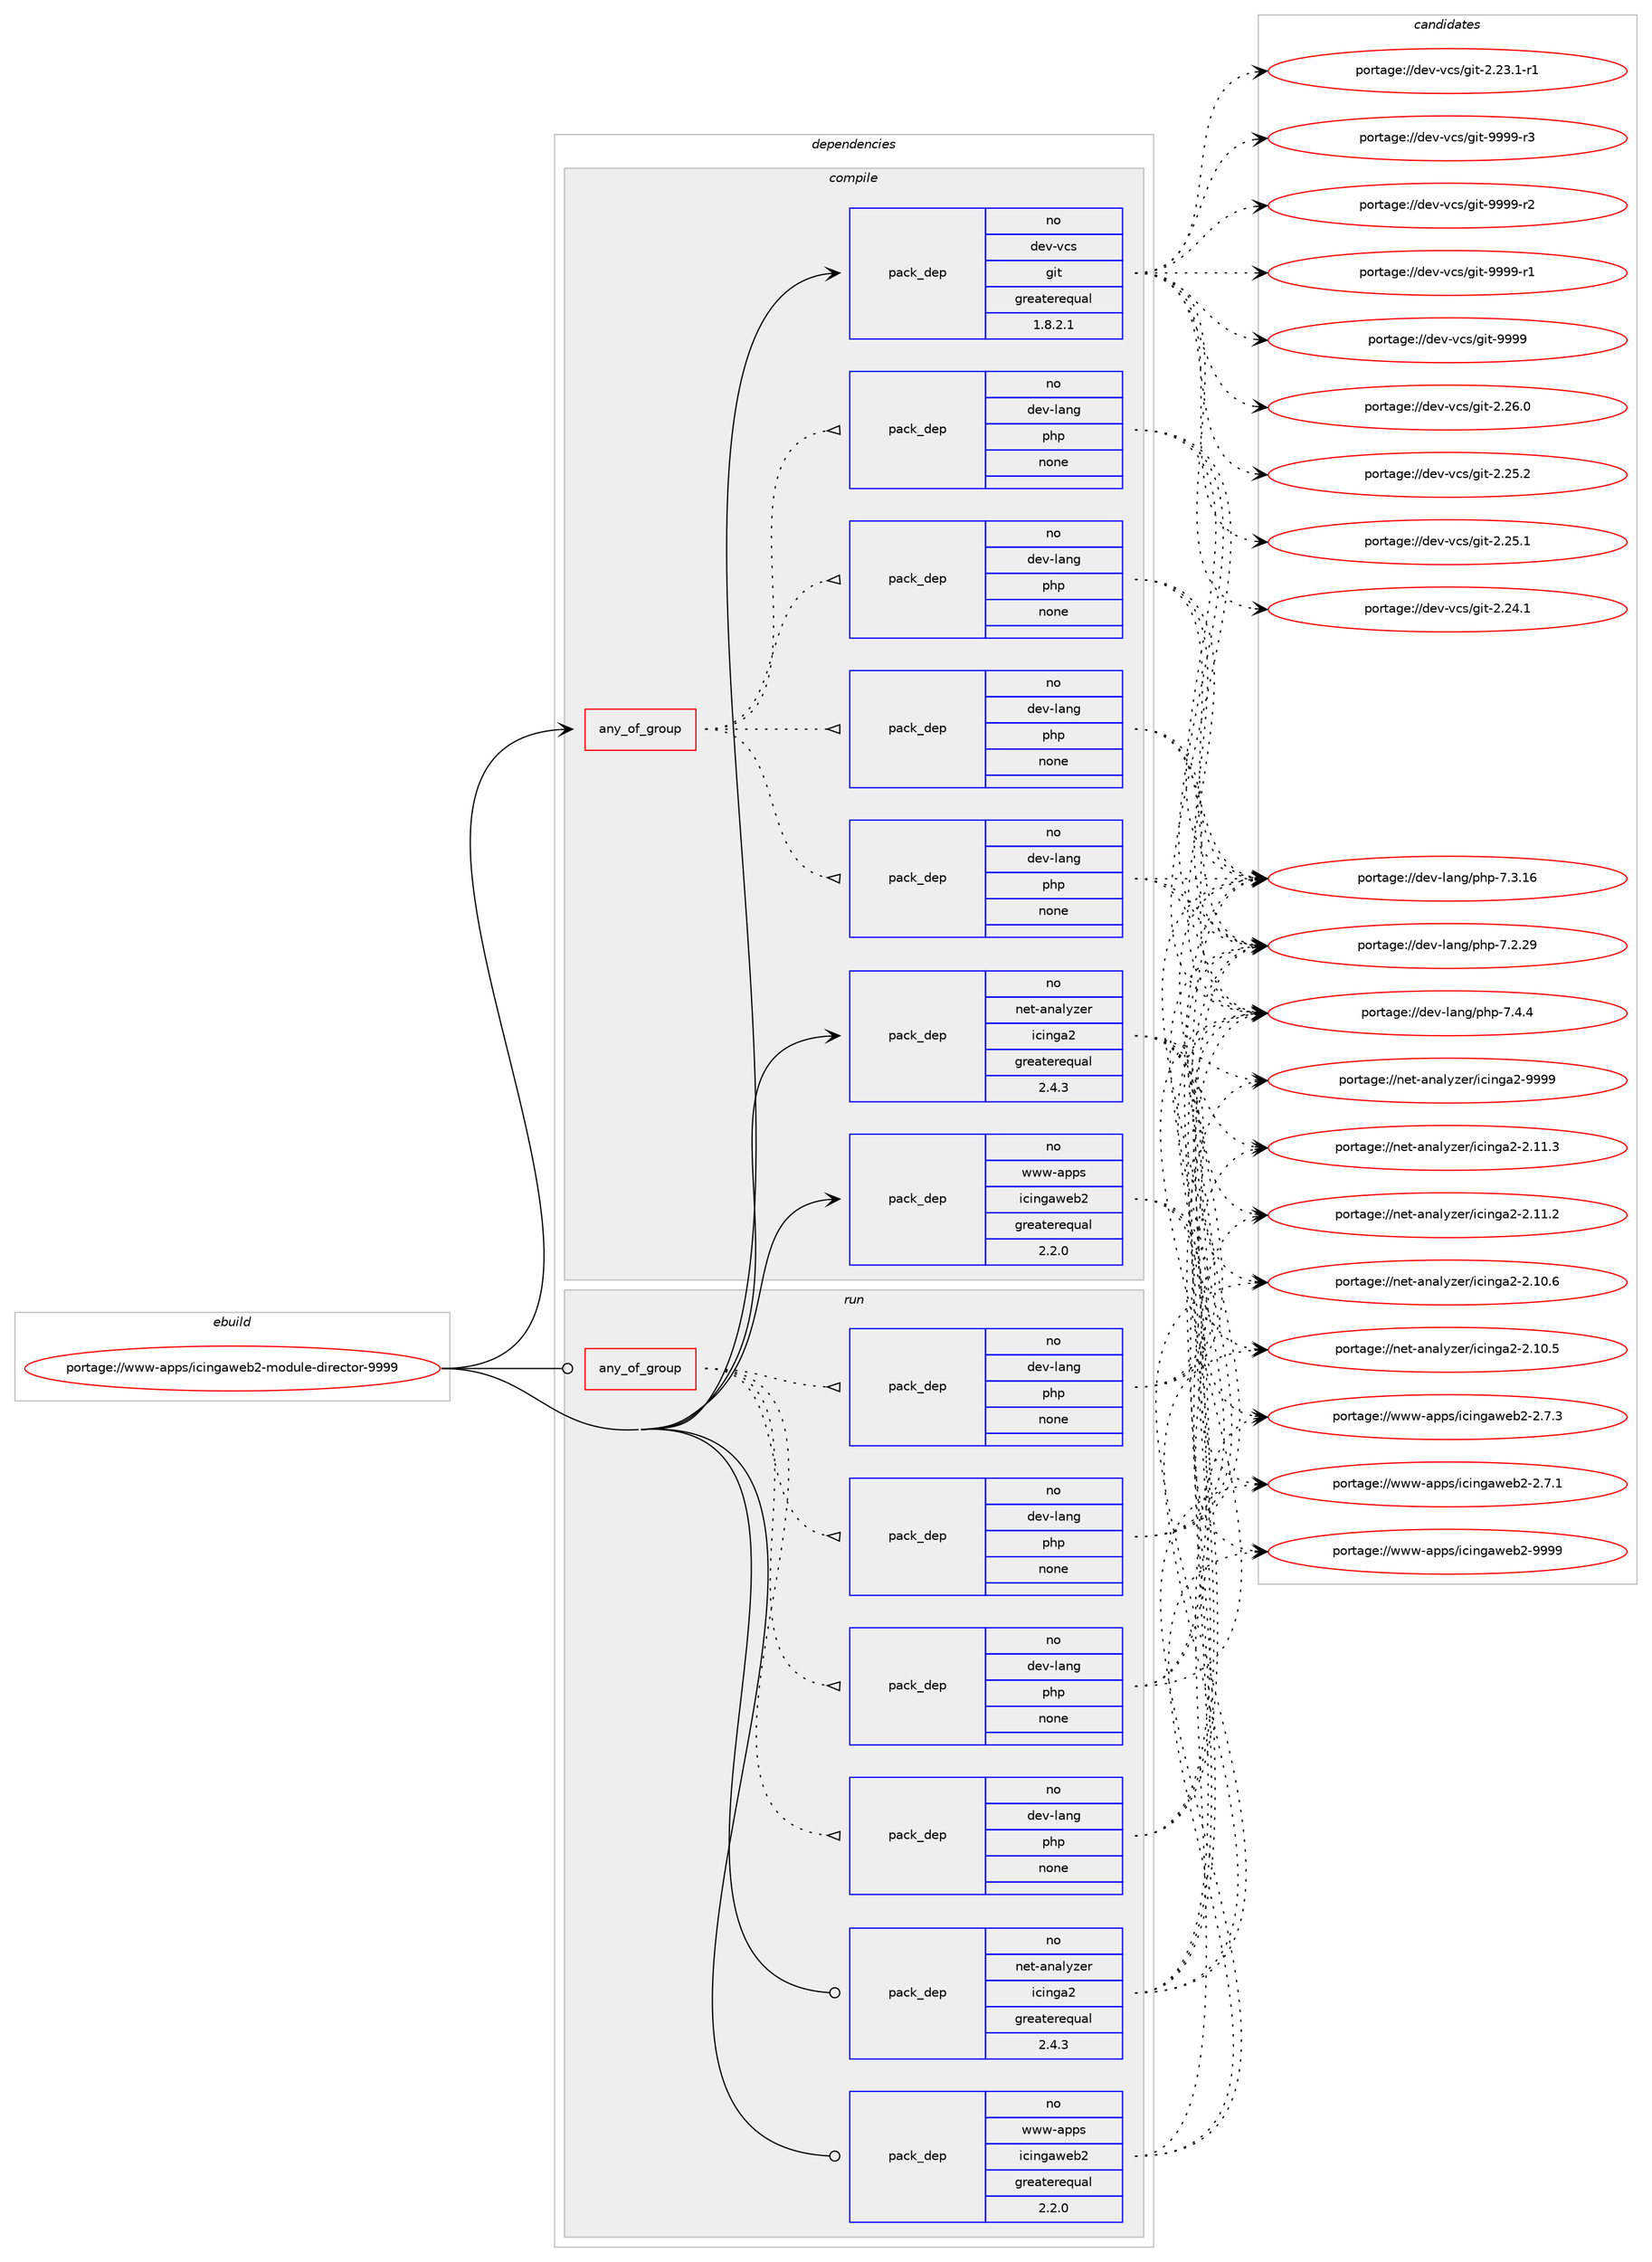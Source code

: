 digraph prolog {

# *************
# Graph options
# *************

newrank=true;
concentrate=true;
compound=true;
graph [rankdir=LR,fontname=Helvetica,fontsize=10,ranksep=1.5];#, ranksep=2.5, nodesep=0.2];
edge  [arrowhead=vee];
node  [fontname=Helvetica,fontsize=10];

# **********
# The ebuild
# **********

subgraph cluster_leftcol {
color=gray;
rank=same;
label=<<i>ebuild</i>>;
id [label="portage://www-apps/icingaweb2-module-director-9999", color=red, width=4, href="../www-apps/icingaweb2-module-director-9999.svg"];
}

# ****************
# The dependencies
# ****************

subgraph cluster_midcol {
color=gray;
label=<<i>dependencies</i>>;
subgraph cluster_compile {
fillcolor="#eeeeee";
style=filled;
label=<<i>compile</i>>;
subgraph any21 {
dependency2068 [label=<<TABLE BORDER="0" CELLBORDER="1" CELLSPACING="0" CELLPADDING="4"><TR><TD CELLPADDING="10">any_of_group</TD></TR></TABLE>>, shape=none, color=red];subgraph pack1826 {
dependency2069 [label=<<TABLE BORDER="0" CELLBORDER="1" CELLSPACING="0" CELLPADDING="4" WIDTH="220"><TR><TD ROWSPAN="6" CELLPADDING="30">pack_dep</TD></TR><TR><TD WIDTH="110">no</TD></TR><TR><TD>dev-lang</TD></TR><TR><TD>php</TD></TR><TR><TD>none</TD></TR><TR><TD></TD></TR></TABLE>>, shape=none, color=blue];
}
dependency2068:e -> dependency2069:w [weight=20,style="dotted",arrowhead="oinv"];
subgraph pack1827 {
dependency2070 [label=<<TABLE BORDER="0" CELLBORDER="1" CELLSPACING="0" CELLPADDING="4" WIDTH="220"><TR><TD ROWSPAN="6" CELLPADDING="30">pack_dep</TD></TR><TR><TD WIDTH="110">no</TD></TR><TR><TD>dev-lang</TD></TR><TR><TD>php</TD></TR><TR><TD>none</TD></TR><TR><TD></TD></TR></TABLE>>, shape=none, color=blue];
}
dependency2068:e -> dependency2070:w [weight=20,style="dotted",arrowhead="oinv"];
subgraph pack1828 {
dependency2071 [label=<<TABLE BORDER="0" CELLBORDER="1" CELLSPACING="0" CELLPADDING="4" WIDTH="220"><TR><TD ROWSPAN="6" CELLPADDING="30">pack_dep</TD></TR><TR><TD WIDTH="110">no</TD></TR><TR><TD>dev-lang</TD></TR><TR><TD>php</TD></TR><TR><TD>none</TD></TR><TR><TD></TD></TR></TABLE>>, shape=none, color=blue];
}
dependency2068:e -> dependency2071:w [weight=20,style="dotted",arrowhead="oinv"];
subgraph pack1829 {
dependency2072 [label=<<TABLE BORDER="0" CELLBORDER="1" CELLSPACING="0" CELLPADDING="4" WIDTH="220"><TR><TD ROWSPAN="6" CELLPADDING="30">pack_dep</TD></TR><TR><TD WIDTH="110">no</TD></TR><TR><TD>dev-lang</TD></TR><TR><TD>php</TD></TR><TR><TD>none</TD></TR><TR><TD></TD></TR></TABLE>>, shape=none, color=blue];
}
dependency2068:e -> dependency2072:w [weight=20,style="dotted",arrowhead="oinv"];
}
id:e -> dependency2068:w [weight=20,style="solid",arrowhead="vee"];
subgraph pack1830 {
dependency2073 [label=<<TABLE BORDER="0" CELLBORDER="1" CELLSPACING="0" CELLPADDING="4" WIDTH="220"><TR><TD ROWSPAN="6" CELLPADDING="30">pack_dep</TD></TR><TR><TD WIDTH="110">no</TD></TR><TR><TD>dev-vcs</TD></TR><TR><TD>git</TD></TR><TR><TD>greaterequal</TD></TR><TR><TD>1.8.2.1</TD></TR></TABLE>>, shape=none, color=blue];
}
id:e -> dependency2073:w [weight=20,style="solid",arrowhead="vee"];
subgraph pack1831 {
dependency2074 [label=<<TABLE BORDER="0" CELLBORDER="1" CELLSPACING="0" CELLPADDING="4" WIDTH="220"><TR><TD ROWSPAN="6" CELLPADDING="30">pack_dep</TD></TR><TR><TD WIDTH="110">no</TD></TR><TR><TD>net-analyzer</TD></TR><TR><TD>icinga2</TD></TR><TR><TD>greaterequal</TD></TR><TR><TD>2.4.3</TD></TR></TABLE>>, shape=none, color=blue];
}
id:e -> dependency2074:w [weight=20,style="solid",arrowhead="vee"];
subgraph pack1832 {
dependency2075 [label=<<TABLE BORDER="0" CELLBORDER="1" CELLSPACING="0" CELLPADDING="4" WIDTH="220"><TR><TD ROWSPAN="6" CELLPADDING="30">pack_dep</TD></TR><TR><TD WIDTH="110">no</TD></TR><TR><TD>www-apps</TD></TR><TR><TD>icingaweb2</TD></TR><TR><TD>greaterequal</TD></TR><TR><TD>2.2.0</TD></TR></TABLE>>, shape=none, color=blue];
}
id:e -> dependency2075:w [weight=20,style="solid",arrowhead="vee"];
}
subgraph cluster_compileandrun {
fillcolor="#eeeeee";
style=filled;
label=<<i>compile and run</i>>;
}
subgraph cluster_run {
fillcolor="#eeeeee";
style=filled;
label=<<i>run</i>>;
subgraph any22 {
dependency2076 [label=<<TABLE BORDER="0" CELLBORDER="1" CELLSPACING="0" CELLPADDING="4"><TR><TD CELLPADDING="10">any_of_group</TD></TR></TABLE>>, shape=none, color=red];subgraph pack1833 {
dependency2077 [label=<<TABLE BORDER="0" CELLBORDER="1" CELLSPACING="0" CELLPADDING="4" WIDTH="220"><TR><TD ROWSPAN="6" CELLPADDING="30">pack_dep</TD></TR><TR><TD WIDTH="110">no</TD></TR><TR><TD>dev-lang</TD></TR><TR><TD>php</TD></TR><TR><TD>none</TD></TR><TR><TD></TD></TR></TABLE>>, shape=none, color=blue];
}
dependency2076:e -> dependency2077:w [weight=20,style="dotted",arrowhead="oinv"];
subgraph pack1834 {
dependency2078 [label=<<TABLE BORDER="0" CELLBORDER="1" CELLSPACING="0" CELLPADDING="4" WIDTH="220"><TR><TD ROWSPAN="6" CELLPADDING="30">pack_dep</TD></TR><TR><TD WIDTH="110">no</TD></TR><TR><TD>dev-lang</TD></TR><TR><TD>php</TD></TR><TR><TD>none</TD></TR><TR><TD></TD></TR></TABLE>>, shape=none, color=blue];
}
dependency2076:e -> dependency2078:w [weight=20,style="dotted",arrowhead="oinv"];
subgraph pack1835 {
dependency2079 [label=<<TABLE BORDER="0" CELLBORDER="1" CELLSPACING="0" CELLPADDING="4" WIDTH="220"><TR><TD ROWSPAN="6" CELLPADDING="30">pack_dep</TD></TR><TR><TD WIDTH="110">no</TD></TR><TR><TD>dev-lang</TD></TR><TR><TD>php</TD></TR><TR><TD>none</TD></TR><TR><TD></TD></TR></TABLE>>, shape=none, color=blue];
}
dependency2076:e -> dependency2079:w [weight=20,style="dotted",arrowhead="oinv"];
subgraph pack1836 {
dependency2080 [label=<<TABLE BORDER="0" CELLBORDER="1" CELLSPACING="0" CELLPADDING="4" WIDTH="220"><TR><TD ROWSPAN="6" CELLPADDING="30">pack_dep</TD></TR><TR><TD WIDTH="110">no</TD></TR><TR><TD>dev-lang</TD></TR><TR><TD>php</TD></TR><TR><TD>none</TD></TR><TR><TD></TD></TR></TABLE>>, shape=none, color=blue];
}
dependency2076:e -> dependency2080:w [weight=20,style="dotted",arrowhead="oinv"];
}
id:e -> dependency2076:w [weight=20,style="solid",arrowhead="odot"];
subgraph pack1837 {
dependency2081 [label=<<TABLE BORDER="0" CELLBORDER="1" CELLSPACING="0" CELLPADDING="4" WIDTH="220"><TR><TD ROWSPAN="6" CELLPADDING="30">pack_dep</TD></TR><TR><TD WIDTH="110">no</TD></TR><TR><TD>net-analyzer</TD></TR><TR><TD>icinga2</TD></TR><TR><TD>greaterequal</TD></TR><TR><TD>2.4.3</TD></TR></TABLE>>, shape=none, color=blue];
}
id:e -> dependency2081:w [weight=20,style="solid",arrowhead="odot"];
subgraph pack1838 {
dependency2082 [label=<<TABLE BORDER="0" CELLBORDER="1" CELLSPACING="0" CELLPADDING="4" WIDTH="220"><TR><TD ROWSPAN="6" CELLPADDING="30">pack_dep</TD></TR><TR><TD WIDTH="110">no</TD></TR><TR><TD>www-apps</TD></TR><TR><TD>icingaweb2</TD></TR><TR><TD>greaterequal</TD></TR><TR><TD>2.2.0</TD></TR></TABLE>>, shape=none, color=blue];
}
id:e -> dependency2082:w [weight=20,style="solid",arrowhead="odot"];
}
}

# **************
# The candidates
# **************

subgraph cluster_choices {
rank=same;
color=gray;
label=<<i>candidates</i>>;

subgraph choice1826 {
color=black;
nodesep=1;
choice100101118451089711010347112104112455546524652 [label="portage://dev-lang/php-7.4.4", color=red, width=4,href="../dev-lang/php-7.4.4.svg"];
choice10010111845108971101034711210411245554651464954 [label="portage://dev-lang/php-7.3.16", color=red, width=4,href="../dev-lang/php-7.3.16.svg"];
choice10010111845108971101034711210411245554650465057 [label="portage://dev-lang/php-7.2.29", color=red, width=4,href="../dev-lang/php-7.2.29.svg"];
dependency2069:e -> choice100101118451089711010347112104112455546524652:w [style=dotted,weight="100"];
dependency2069:e -> choice10010111845108971101034711210411245554651464954:w [style=dotted,weight="100"];
dependency2069:e -> choice10010111845108971101034711210411245554650465057:w [style=dotted,weight="100"];
}
subgraph choice1827 {
color=black;
nodesep=1;
choice100101118451089711010347112104112455546524652 [label="portage://dev-lang/php-7.4.4", color=red, width=4,href="../dev-lang/php-7.4.4.svg"];
choice10010111845108971101034711210411245554651464954 [label="portage://dev-lang/php-7.3.16", color=red, width=4,href="../dev-lang/php-7.3.16.svg"];
choice10010111845108971101034711210411245554650465057 [label="portage://dev-lang/php-7.2.29", color=red, width=4,href="../dev-lang/php-7.2.29.svg"];
dependency2070:e -> choice100101118451089711010347112104112455546524652:w [style=dotted,weight="100"];
dependency2070:e -> choice10010111845108971101034711210411245554651464954:w [style=dotted,weight="100"];
dependency2070:e -> choice10010111845108971101034711210411245554650465057:w [style=dotted,weight="100"];
}
subgraph choice1828 {
color=black;
nodesep=1;
choice100101118451089711010347112104112455546524652 [label="portage://dev-lang/php-7.4.4", color=red, width=4,href="../dev-lang/php-7.4.4.svg"];
choice10010111845108971101034711210411245554651464954 [label="portage://dev-lang/php-7.3.16", color=red, width=4,href="../dev-lang/php-7.3.16.svg"];
choice10010111845108971101034711210411245554650465057 [label="portage://dev-lang/php-7.2.29", color=red, width=4,href="../dev-lang/php-7.2.29.svg"];
dependency2071:e -> choice100101118451089711010347112104112455546524652:w [style=dotted,weight="100"];
dependency2071:e -> choice10010111845108971101034711210411245554651464954:w [style=dotted,weight="100"];
dependency2071:e -> choice10010111845108971101034711210411245554650465057:w [style=dotted,weight="100"];
}
subgraph choice1829 {
color=black;
nodesep=1;
choice100101118451089711010347112104112455546524652 [label="portage://dev-lang/php-7.4.4", color=red, width=4,href="../dev-lang/php-7.4.4.svg"];
choice10010111845108971101034711210411245554651464954 [label="portage://dev-lang/php-7.3.16", color=red, width=4,href="../dev-lang/php-7.3.16.svg"];
choice10010111845108971101034711210411245554650465057 [label="portage://dev-lang/php-7.2.29", color=red, width=4,href="../dev-lang/php-7.2.29.svg"];
dependency2072:e -> choice100101118451089711010347112104112455546524652:w [style=dotted,weight="100"];
dependency2072:e -> choice10010111845108971101034711210411245554651464954:w [style=dotted,weight="100"];
dependency2072:e -> choice10010111845108971101034711210411245554650465057:w [style=dotted,weight="100"];
}
subgraph choice1830 {
color=black;
nodesep=1;
choice10010111845118991154710310511645575757574511451 [label="portage://dev-vcs/git-9999-r3", color=red, width=4,href="../dev-vcs/git-9999-r3.svg"];
choice10010111845118991154710310511645575757574511450 [label="portage://dev-vcs/git-9999-r2", color=red, width=4,href="../dev-vcs/git-9999-r2.svg"];
choice10010111845118991154710310511645575757574511449 [label="portage://dev-vcs/git-9999-r1", color=red, width=4,href="../dev-vcs/git-9999-r1.svg"];
choice1001011184511899115471031051164557575757 [label="portage://dev-vcs/git-9999", color=red, width=4,href="../dev-vcs/git-9999.svg"];
choice10010111845118991154710310511645504650544648 [label="portage://dev-vcs/git-2.26.0", color=red, width=4,href="../dev-vcs/git-2.26.0.svg"];
choice10010111845118991154710310511645504650534650 [label="portage://dev-vcs/git-2.25.2", color=red, width=4,href="../dev-vcs/git-2.25.2.svg"];
choice10010111845118991154710310511645504650534649 [label="portage://dev-vcs/git-2.25.1", color=red, width=4,href="../dev-vcs/git-2.25.1.svg"];
choice10010111845118991154710310511645504650524649 [label="portage://dev-vcs/git-2.24.1", color=red, width=4,href="../dev-vcs/git-2.24.1.svg"];
choice100101118451189911547103105116455046505146494511449 [label="portage://dev-vcs/git-2.23.1-r1", color=red, width=4,href="../dev-vcs/git-2.23.1-r1.svg"];
dependency2073:e -> choice10010111845118991154710310511645575757574511451:w [style=dotted,weight="100"];
dependency2073:e -> choice10010111845118991154710310511645575757574511450:w [style=dotted,weight="100"];
dependency2073:e -> choice10010111845118991154710310511645575757574511449:w [style=dotted,weight="100"];
dependency2073:e -> choice1001011184511899115471031051164557575757:w [style=dotted,weight="100"];
dependency2073:e -> choice10010111845118991154710310511645504650544648:w [style=dotted,weight="100"];
dependency2073:e -> choice10010111845118991154710310511645504650534650:w [style=dotted,weight="100"];
dependency2073:e -> choice10010111845118991154710310511645504650534649:w [style=dotted,weight="100"];
dependency2073:e -> choice10010111845118991154710310511645504650524649:w [style=dotted,weight="100"];
dependency2073:e -> choice100101118451189911547103105116455046505146494511449:w [style=dotted,weight="100"];
}
subgraph choice1831 {
color=black;
nodesep=1;
choice110101116459711097108121122101114471059910511010397504557575757 [label="portage://net-analyzer/icinga2-9999", color=red, width=4,href="../net-analyzer/icinga2-9999.svg"];
choice1101011164597110971081211221011144710599105110103975045504649494651 [label="portage://net-analyzer/icinga2-2.11.3", color=red, width=4,href="../net-analyzer/icinga2-2.11.3.svg"];
choice1101011164597110971081211221011144710599105110103975045504649494650 [label="portage://net-analyzer/icinga2-2.11.2", color=red, width=4,href="../net-analyzer/icinga2-2.11.2.svg"];
choice1101011164597110971081211221011144710599105110103975045504649484654 [label="portage://net-analyzer/icinga2-2.10.6", color=red, width=4,href="../net-analyzer/icinga2-2.10.6.svg"];
choice1101011164597110971081211221011144710599105110103975045504649484653 [label="portage://net-analyzer/icinga2-2.10.5", color=red, width=4,href="../net-analyzer/icinga2-2.10.5.svg"];
dependency2074:e -> choice110101116459711097108121122101114471059910511010397504557575757:w [style=dotted,weight="100"];
dependency2074:e -> choice1101011164597110971081211221011144710599105110103975045504649494651:w [style=dotted,weight="100"];
dependency2074:e -> choice1101011164597110971081211221011144710599105110103975045504649494650:w [style=dotted,weight="100"];
dependency2074:e -> choice1101011164597110971081211221011144710599105110103975045504649484654:w [style=dotted,weight="100"];
dependency2074:e -> choice1101011164597110971081211221011144710599105110103975045504649484653:w [style=dotted,weight="100"];
}
subgraph choice1832 {
color=black;
nodesep=1;
choice119119119459711211211547105991051101039711910198504557575757 [label="portage://www-apps/icingaweb2-9999", color=red, width=4,href="../www-apps/icingaweb2-9999.svg"];
choice11911911945971121121154710599105110103971191019850455046554651 [label="portage://www-apps/icingaweb2-2.7.3", color=red, width=4,href="../www-apps/icingaweb2-2.7.3.svg"];
choice11911911945971121121154710599105110103971191019850455046554649 [label="portage://www-apps/icingaweb2-2.7.1", color=red, width=4,href="../www-apps/icingaweb2-2.7.1.svg"];
dependency2075:e -> choice119119119459711211211547105991051101039711910198504557575757:w [style=dotted,weight="100"];
dependency2075:e -> choice11911911945971121121154710599105110103971191019850455046554651:w [style=dotted,weight="100"];
dependency2075:e -> choice11911911945971121121154710599105110103971191019850455046554649:w [style=dotted,weight="100"];
}
subgraph choice1833 {
color=black;
nodesep=1;
choice100101118451089711010347112104112455546524652 [label="portage://dev-lang/php-7.4.4", color=red, width=4,href="../dev-lang/php-7.4.4.svg"];
choice10010111845108971101034711210411245554651464954 [label="portage://dev-lang/php-7.3.16", color=red, width=4,href="../dev-lang/php-7.3.16.svg"];
choice10010111845108971101034711210411245554650465057 [label="portage://dev-lang/php-7.2.29", color=red, width=4,href="../dev-lang/php-7.2.29.svg"];
dependency2077:e -> choice100101118451089711010347112104112455546524652:w [style=dotted,weight="100"];
dependency2077:e -> choice10010111845108971101034711210411245554651464954:w [style=dotted,weight="100"];
dependency2077:e -> choice10010111845108971101034711210411245554650465057:w [style=dotted,weight="100"];
}
subgraph choice1834 {
color=black;
nodesep=1;
choice100101118451089711010347112104112455546524652 [label="portage://dev-lang/php-7.4.4", color=red, width=4,href="../dev-lang/php-7.4.4.svg"];
choice10010111845108971101034711210411245554651464954 [label="portage://dev-lang/php-7.3.16", color=red, width=4,href="../dev-lang/php-7.3.16.svg"];
choice10010111845108971101034711210411245554650465057 [label="portage://dev-lang/php-7.2.29", color=red, width=4,href="../dev-lang/php-7.2.29.svg"];
dependency2078:e -> choice100101118451089711010347112104112455546524652:w [style=dotted,weight="100"];
dependency2078:e -> choice10010111845108971101034711210411245554651464954:w [style=dotted,weight="100"];
dependency2078:e -> choice10010111845108971101034711210411245554650465057:w [style=dotted,weight="100"];
}
subgraph choice1835 {
color=black;
nodesep=1;
choice100101118451089711010347112104112455546524652 [label="portage://dev-lang/php-7.4.4", color=red, width=4,href="../dev-lang/php-7.4.4.svg"];
choice10010111845108971101034711210411245554651464954 [label="portage://dev-lang/php-7.3.16", color=red, width=4,href="../dev-lang/php-7.3.16.svg"];
choice10010111845108971101034711210411245554650465057 [label="portage://dev-lang/php-7.2.29", color=red, width=4,href="../dev-lang/php-7.2.29.svg"];
dependency2079:e -> choice100101118451089711010347112104112455546524652:w [style=dotted,weight="100"];
dependency2079:e -> choice10010111845108971101034711210411245554651464954:w [style=dotted,weight="100"];
dependency2079:e -> choice10010111845108971101034711210411245554650465057:w [style=dotted,weight="100"];
}
subgraph choice1836 {
color=black;
nodesep=1;
choice100101118451089711010347112104112455546524652 [label="portage://dev-lang/php-7.4.4", color=red, width=4,href="../dev-lang/php-7.4.4.svg"];
choice10010111845108971101034711210411245554651464954 [label="portage://dev-lang/php-7.3.16", color=red, width=4,href="../dev-lang/php-7.3.16.svg"];
choice10010111845108971101034711210411245554650465057 [label="portage://dev-lang/php-7.2.29", color=red, width=4,href="../dev-lang/php-7.2.29.svg"];
dependency2080:e -> choice100101118451089711010347112104112455546524652:w [style=dotted,weight="100"];
dependency2080:e -> choice10010111845108971101034711210411245554651464954:w [style=dotted,weight="100"];
dependency2080:e -> choice10010111845108971101034711210411245554650465057:w [style=dotted,weight="100"];
}
subgraph choice1837 {
color=black;
nodesep=1;
choice110101116459711097108121122101114471059910511010397504557575757 [label="portage://net-analyzer/icinga2-9999", color=red, width=4,href="../net-analyzer/icinga2-9999.svg"];
choice1101011164597110971081211221011144710599105110103975045504649494651 [label="portage://net-analyzer/icinga2-2.11.3", color=red, width=4,href="../net-analyzer/icinga2-2.11.3.svg"];
choice1101011164597110971081211221011144710599105110103975045504649494650 [label="portage://net-analyzer/icinga2-2.11.2", color=red, width=4,href="../net-analyzer/icinga2-2.11.2.svg"];
choice1101011164597110971081211221011144710599105110103975045504649484654 [label="portage://net-analyzer/icinga2-2.10.6", color=red, width=4,href="../net-analyzer/icinga2-2.10.6.svg"];
choice1101011164597110971081211221011144710599105110103975045504649484653 [label="portage://net-analyzer/icinga2-2.10.5", color=red, width=4,href="../net-analyzer/icinga2-2.10.5.svg"];
dependency2081:e -> choice110101116459711097108121122101114471059910511010397504557575757:w [style=dotted,weight="100"];
dependency2081:e -> choice1101011164597110971081211221011144710599105110103975045504649494651:w [style=dotted,weight="100"];
dependency2081:e -> choice1101011164597110971081211221011144710599105110103975045504649494650:w [style=dotted,weight="100"];
dependency2081:e -> choice1101011164597110971081211221011144710599105110103975045504649484654:w [style=dotted,weight="100"];
dependency2081:e -> choice1101011164597110971081211221011144710599105110103975045504649484653:w [style=dotted,weight="100"];
}
subgraph choice1838 {
color=black;
nodesep=1;
choice119119119459711211211547105991051101039711910198504557575757 [label="portage://www-apps/icingaweb2-9999", color=red, width=4,href="../www-apps/icingaweb2-9999.svg"];
choice11911911945971121121154710599105110103971191019850455046554651 [label="portage://www-apps/icingaweb2-2.7.3", color=red, width=4,href="../www-apps/icingaweb2-2.7.3.svg"];
choice11911911945971121121154710599105110103971191019850455046554649 [label="portage://www-apps/icingaweb2-2.7.1", color=red, width=4,href="../www-apps/icingaweb2-2.7.1.svg"];
dependency2082:e -> choice119119119459711211211547105991051101039711910198504557575757:w [style=dotted,weight="100"];
dependency2082:e -> choice11911911945971121121154710599105110103971191019850455046554651:w [style=dotted,weight="100"];
dependency2082:e -> choice11911911945971121121154710599105110103971191019850455046554649:w [style=dotted,weight="100"];
}
}

}
